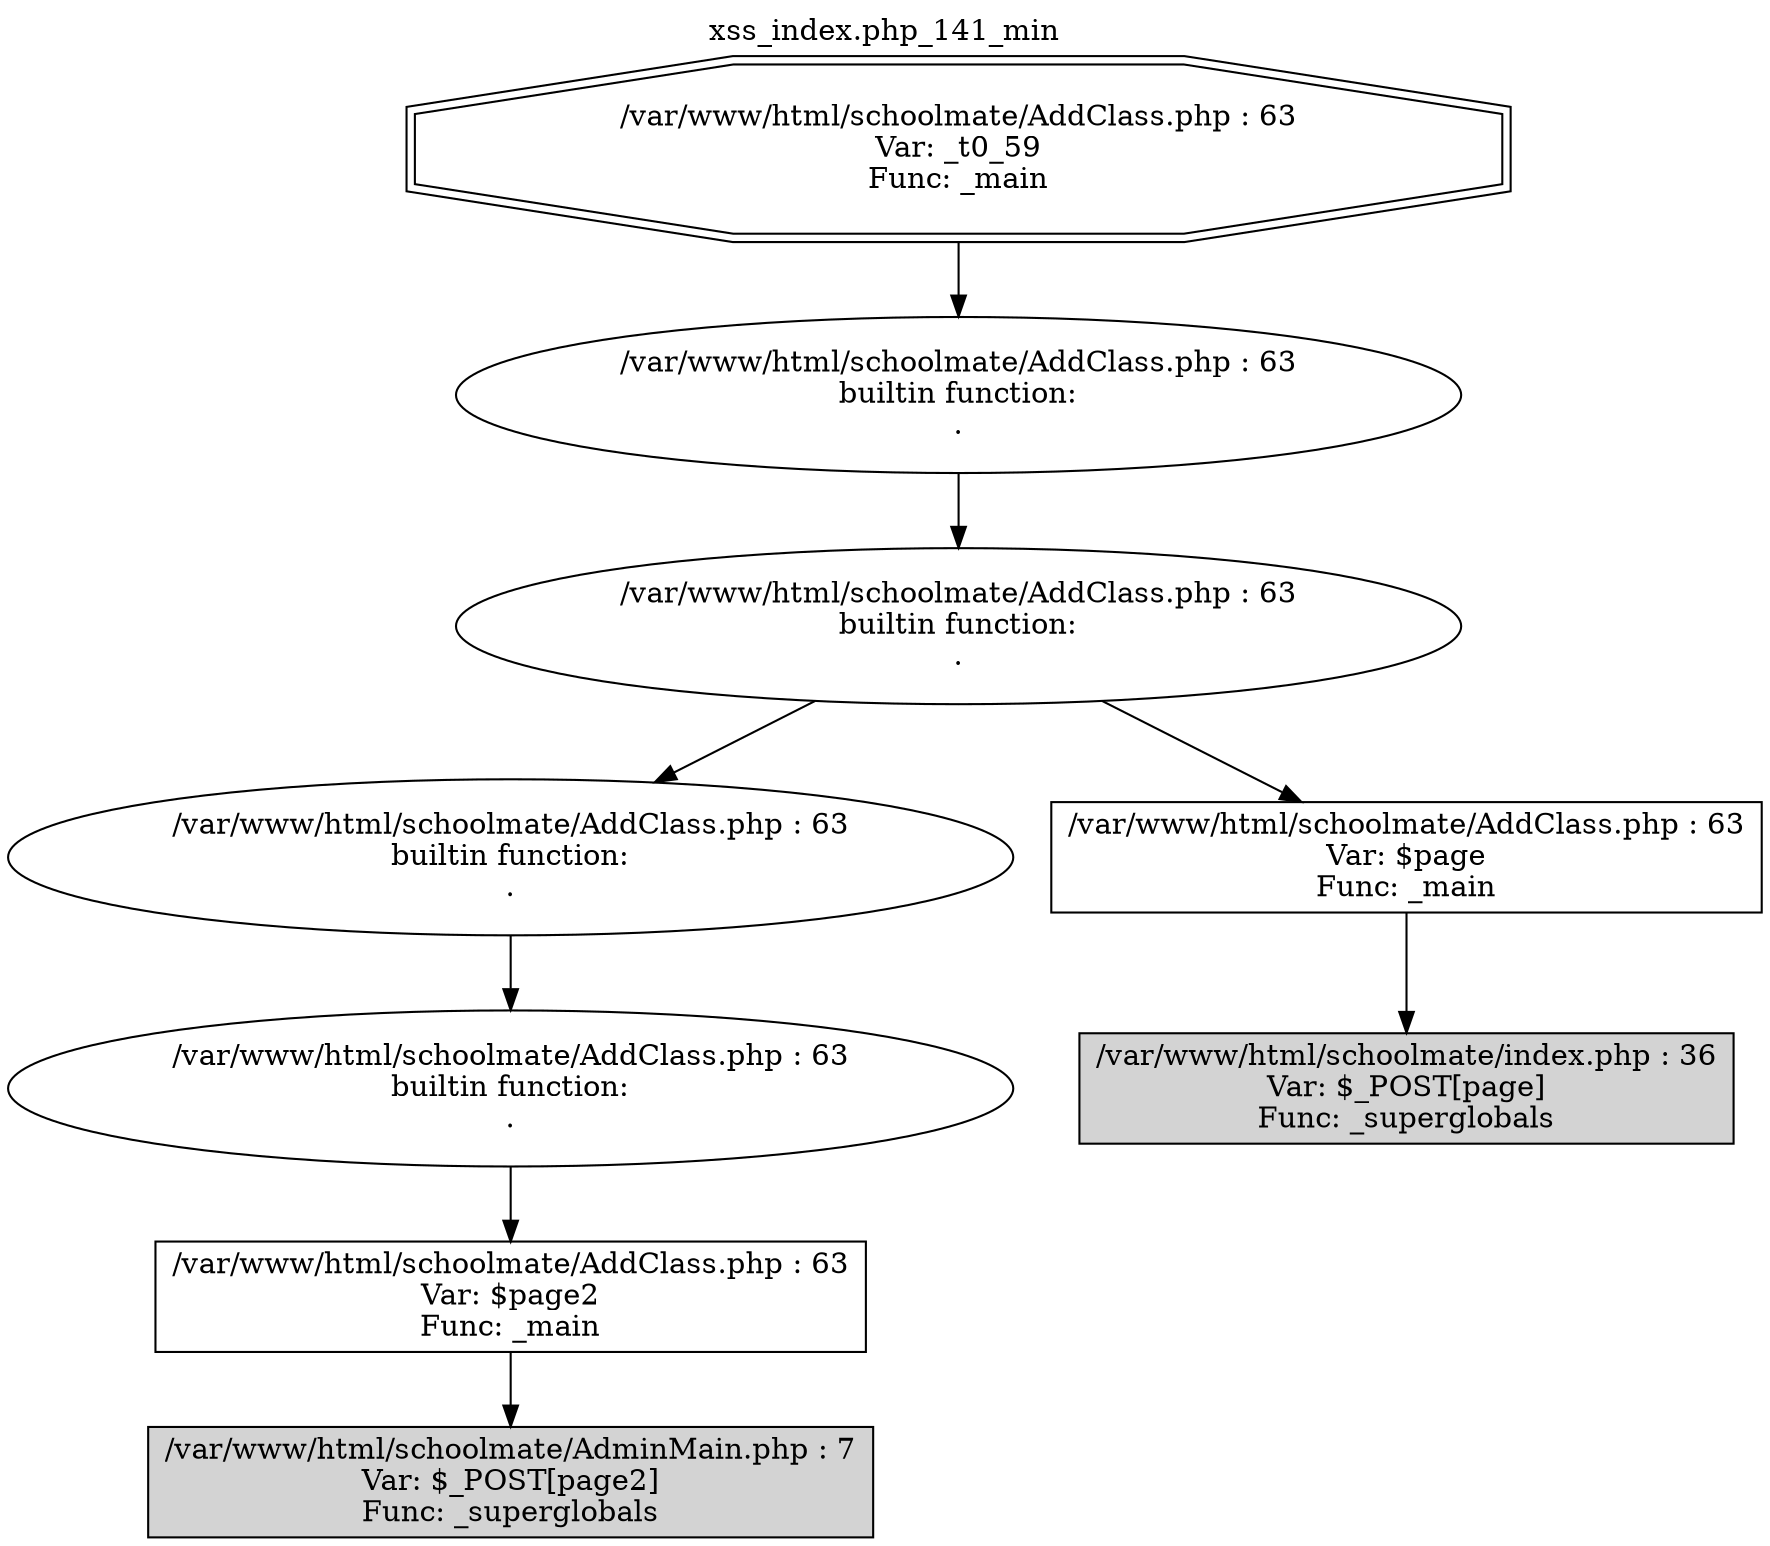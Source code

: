 digraph cfg {
  label="xss_index.php_141_min";
  labelloc=t;
  n1 [shape=doubleoctagon, label="/var/www/html/schoolmate/AddClass.php : 63\nVar: _t0_59\nFunc: _main\n"];
  n2 [shape=ellipse, label="/var/www/html/schoolmate/AddClass.php : 63\nbuiltin function:\n.\n"];
  n3 [shape=ellipse, label="/var/www/html/schoolmate/AddClass.php : 63\nbuiltin function:\n.\n"];
  n4 [shape=ellipse, label="/var/www/html/schoolmate/AddClass.php : 63\nbuiltin function:\n.\n"];
  n5 [shape=ellipse, label="/var/www/html/schoolmate/AddClass.php : 63\nbuiltin function:\n.\n"];
  n6 [shape=box, label="/var/www/html/schoolmate/AddClass.php : 63\nVar: $page2\nFunc: _main\n"];
  n7 [shape=box, label="/var/www/html/schoolmate/AdminMain.php : 7\nVar: $_POST[page2]\nFunc: _superglobals\n",style=filled];
  n8 [shape=box, label="/var/www/html/schoolmate/AddClass.php : 63\nVar: $page\nFunc: _main\n"];
  n9 [shape=box, label="/var/www/html/schoolmate/index.php : 36\nVar: $_POST[page]\nFunc: _superglobals\n",style=filled];
  n1 -> n2;
  n2 -> n3;
  n3 -> n4;
  n3 -> n8;
  n4 -> n5;
  n5 -> n6;
  n6 -> n7;
  n8 -> n9;
}
